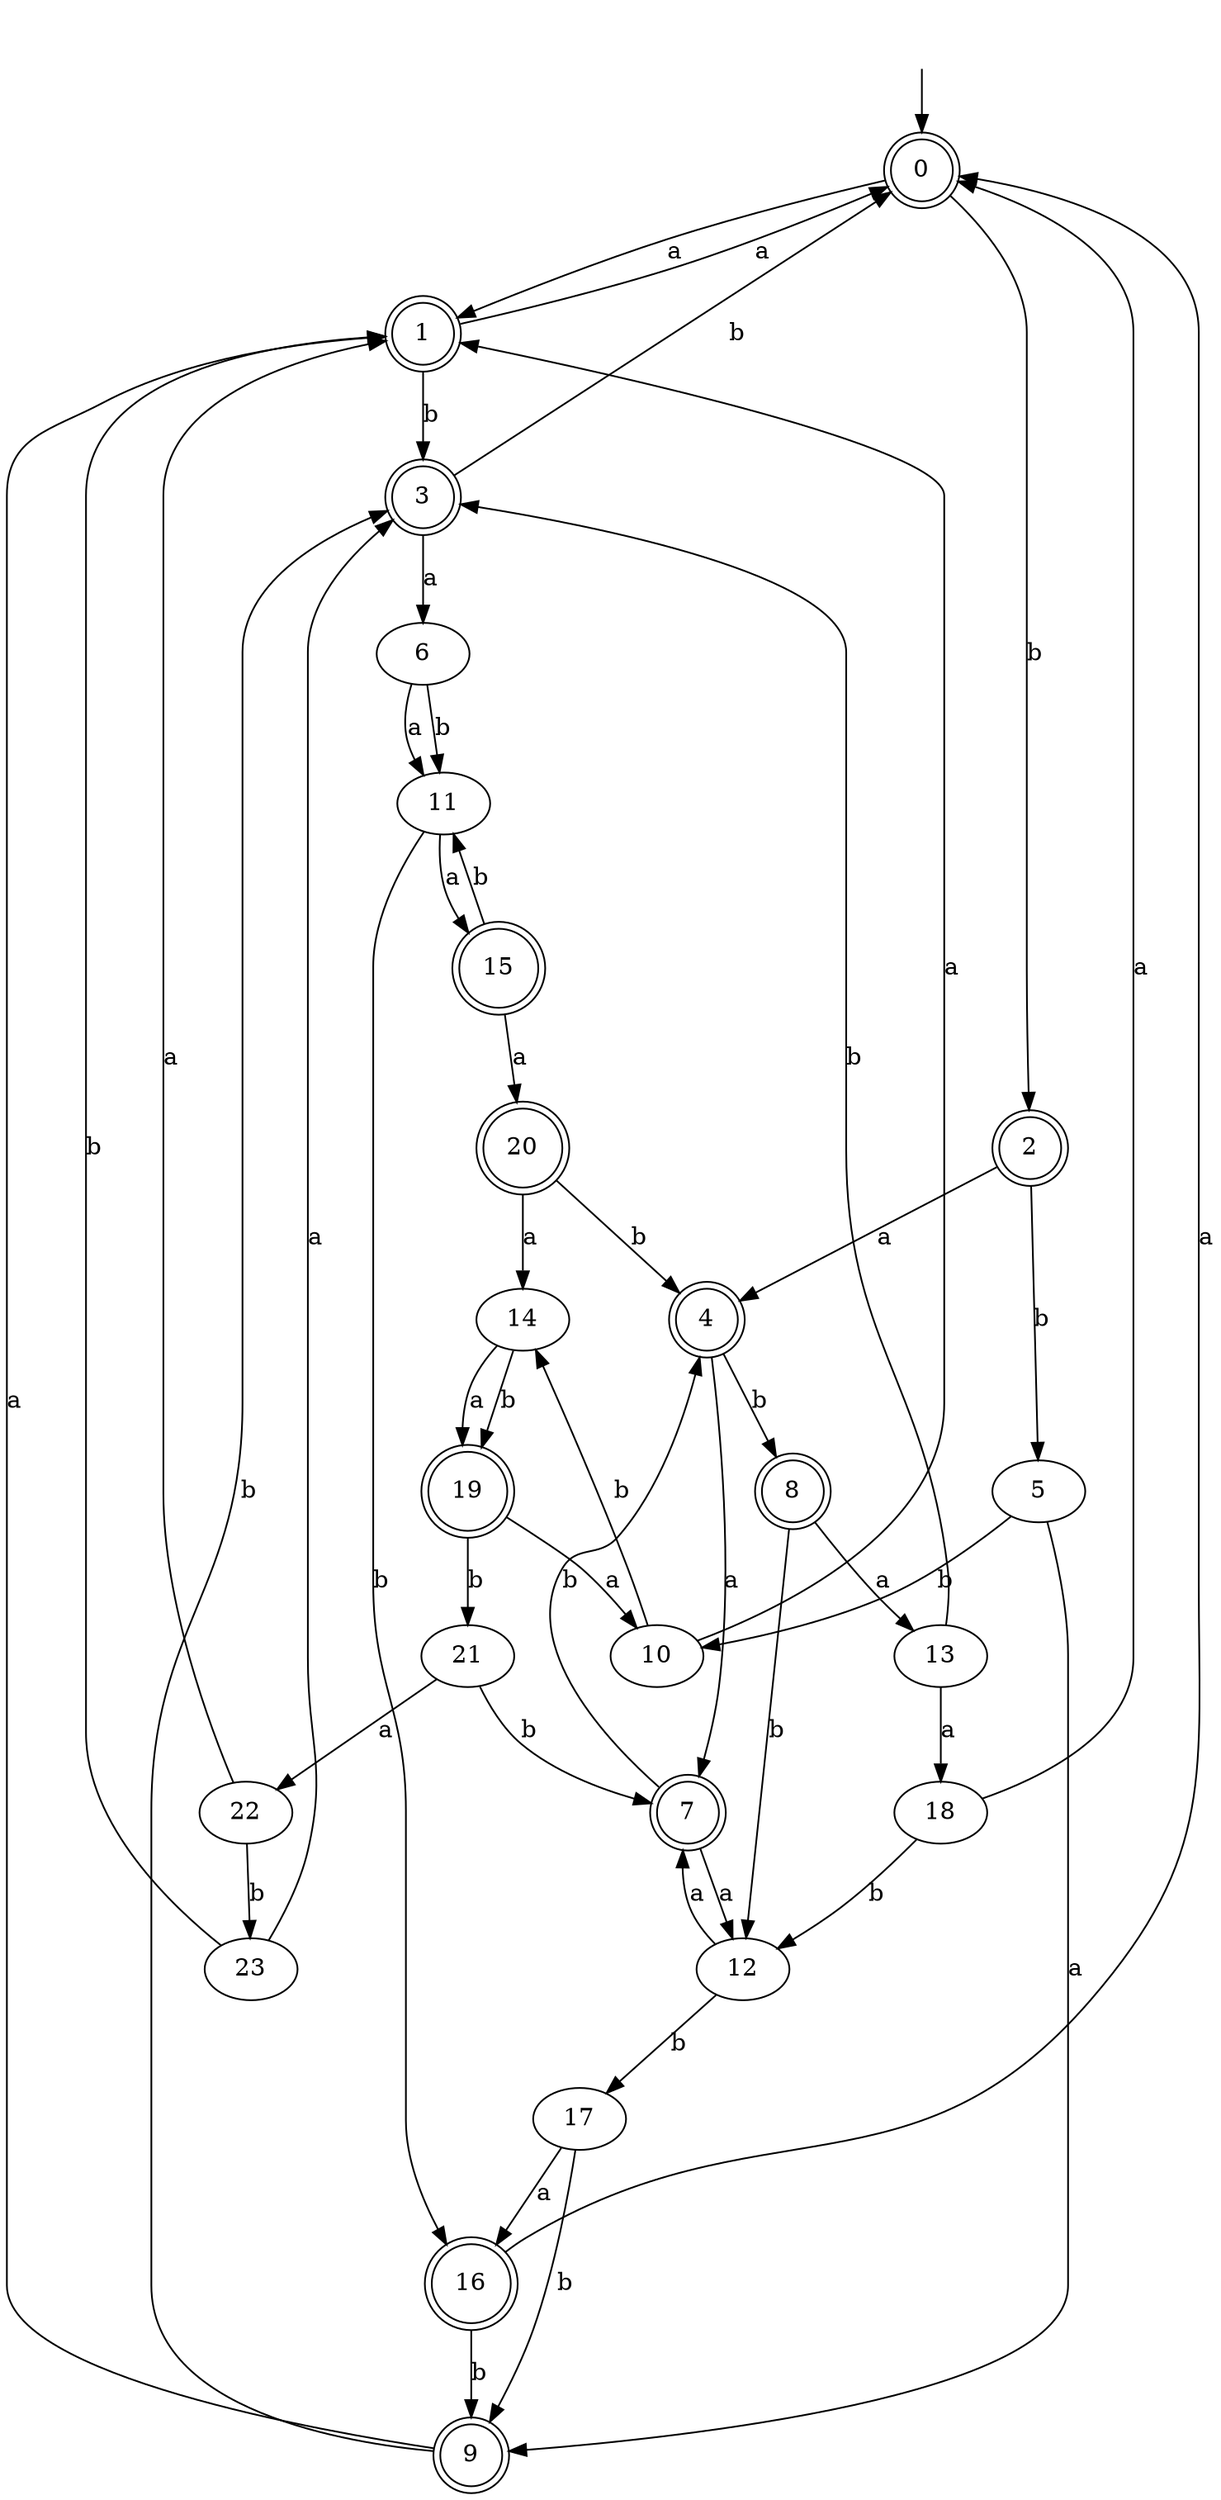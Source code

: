digraph RandomDFA {
  __start0 [label="", shape=none];
  __start0 -> 0 [label=""];
  0 [shape=circle] [shape=doublecircle]
  0 -> 1 [label="a"]
  0 -> 2 [label="b"]
  1 [shape=doublecircle]
  1 -> 0 [label="a"]
  1 -> 3 [label="b"]
  2 [shape=doublecircle]
  2 -> 4 [label="a"]
  2 -> 5 [label="b"]
  3 [shape=doublecircle]
  3 -> 6 [label="a"]
  3 -> 0 [label="b"]
  4 [shape=doublecircle]
  4 -> 7 [label="a"]
  4 -> 8 [label="b"]
  5
  5 -> 9 [label="a"]
  5 -> 10 [label="b"]
  6
  6 -> 11 [label="a"]
  6 -> 11 [label="b"]
  7 [shape=doublecircle]
  7 -> 12 [label="a"]
  7 -> 4 [label="b"]
  8 [shape=doublecircle]
  8 -> 13 [label="a"]
  8 -> 12 [label="b"]
  9 [shape=doublecircle]
  9 -> 1 [label="a"]
  9 -> 3 [label="b"]
  10
  10 -> 1 [label="a"]
  10 -> 14 [label="b"]
  11
  11 -> 15 [label="a"]
  11 -> 16 [label="b"]
  12
  12 -> 7 [label="a"]
  12 -> 17 [label="b"]
  13
  13 -> 18 [label="a"]
  13 -> 3 [label="b"]
  14
  14 -> 19 [label="a"]
  14 -> 19 [label="b"]
  15 [shape=doublecircle]
  15 -> 20 [label="a"]
  15 -> 11 [label="b"]
  16 [shape=doublecircle]
  16 -> 0 [label="a"]
  16 -> 9 [label="b"]
  17
  17 -> 16 [label="a"]
  17 -> 9 [label="b"]
  18
  18 -> 0 [label="a"]
  18 -> 12 [label="b"]
  19 [shape=doublecircle]
  19 -> 10 [label="a"]
  19 -> 21 [label="b"]
  20 [shape=doublecircle]
  20 -> 14 [label="a"]
  20 -> 4 [label="b"]
  21
  21 -> 22 [label="a"]
  21 -> 7 [label="b"]
  22
  22 -> 1 [label="a"]
  22 -> 23 [label="b"]
  23
  23 -> 3 [label="a"]
  23 -> 1 [label="b"]
}
